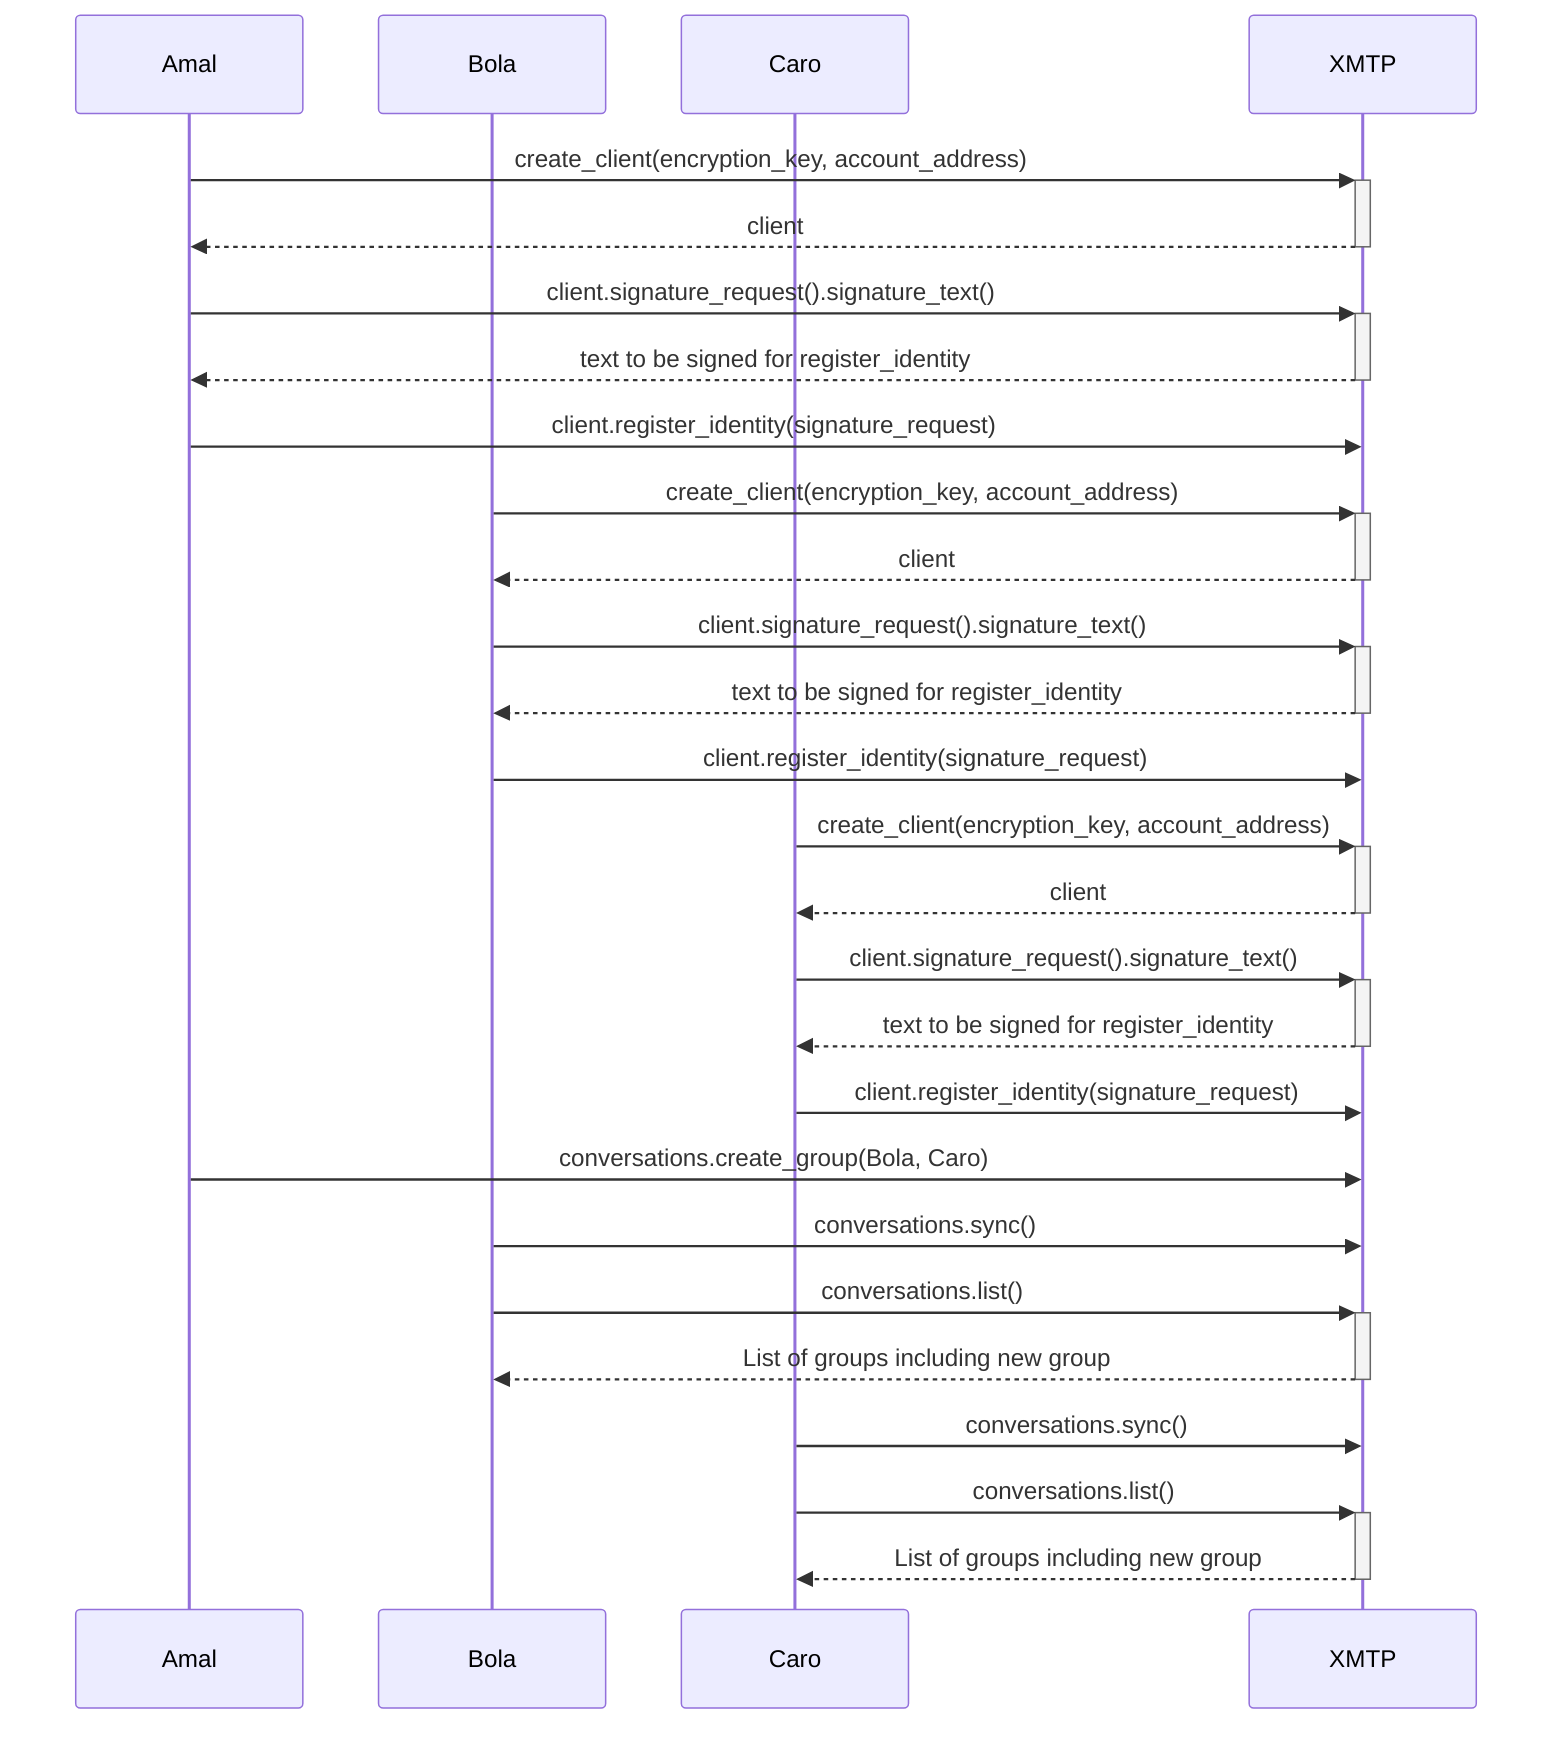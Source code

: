 sequenceDiagram
    participant Amal
    participant Bola
    participant Caro
    participant XMTP

    Amal->>+XMTP: create_client(encryption_key, account_address)
    XMTP-->>-Amal: client
    Amal->>+XMTP: client.signature_request().signature_text()
    XMTP-->>-Amal: text to be signed for register_identity
    Amal->>XMTP: client.register_identity(signature_request)
    Bola->>+XMTP: create_client(encryption_key, account_address)
    XMTP-->>-Bola: client
    Bola->>+XMTP: client.signature_request().signature_text()
    XMTP-->>-Bola: text to be signed for register_identity
    Bola->>XMTP: client.register_identity(signature_request)
    Caro->>+XMTP: create_client(encryption_key, account_address)
    XMTP-->>-Caro: client
    Caro->>+XMTP: client.signature_request().signature_text()
    XMTP-->>-Caro: text to be signed for register_identity
    Caro->>XMTP: client.register_identity(signature_request)
    Amal->>XMTP: conversations.create_group(Bola, Caro)
    Bola->>XMTP: conversations.sync()
    Bola->>+XMTP: conversations.list()
    XMTP-->>-Bola: List of groups including new group
    Caro->>XMTP: conversations.sync()
    Caro->>+XMTP: conversations.list()
    XMTP-->>-Caro: List of groups including new group
